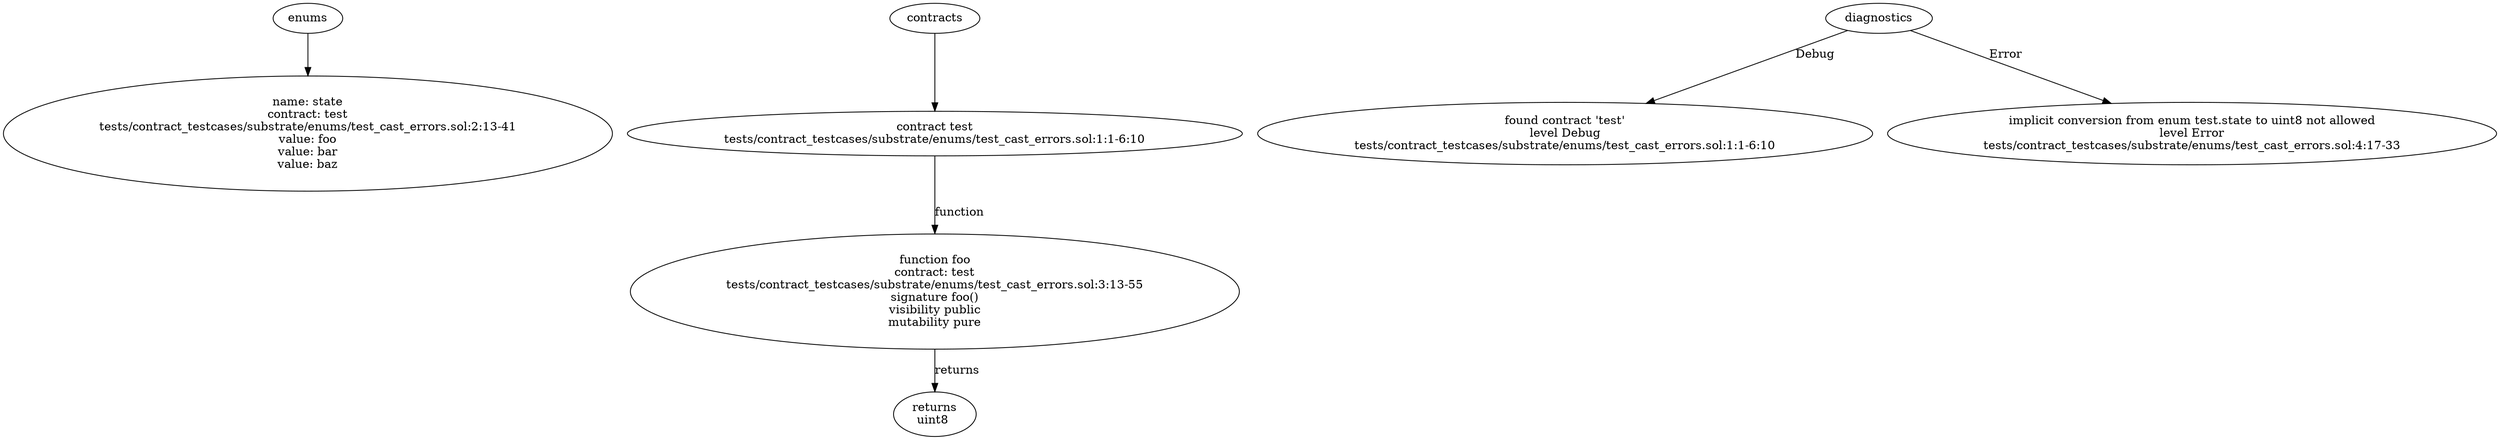 strict digraph "tests/contract_testcases/substrate/enums/test_cast_errors.sol" {
	state [label="name: state\ncontract: test\ntests/contract_testcases/substrate/enums/test_cast_errors.sol:2:13-41\nvalue: foo\nvalue: bar\nvalue: baz"]
	contract [label="contract test\ntests/contract_testcases/substrate/enums/test_cast_errors.sol:1:1-6:10"]
	foo [label="function foo\ncontract: test\ntests/contract_testcases/substrate/enums/test_cast_errors.sol:3:13-55\nsignature foo()\nvisibility public\nmutability pure"]
	returns [label="returns\nuint8 "]
	diagnostic [label="found contract 'test'\nlevel Debug\ntests/contract_testcases/substrate/enums/test_cast_errors.sol:1:1-6:10"]
	diagnostic_8 [label="implicit conversion from enum test.state to uint8 not allowed\nlevel Error\ntests/contract_testcases/substrate/enums/test_cast_errors.sol:4:17-33"]
	enums -> state
	contracts -> contract
	contract -> foo [label="function"]
	foo -> returns [label="returns"]
	diagnostics -> diagnostic [label="Debug"]
	diagnostics -> diagnostic_8 [label="Error"]
}
